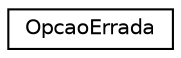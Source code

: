 digraph "Graphical Class Hierarchy"
{
  edge [fontname="Helvetica",fontsize="10",labelfontname="Helvetica",labelfontsize="10"];
  node [fontname="Helvetica",fontsize="10",shape=record];
  rankdir="LR";
  Node0 [label="OpcaoErrada",height=0.2,width=0.4,color="black", fillcolor="white", style="filled",URL="$class_opcao_errada.html"];
}
